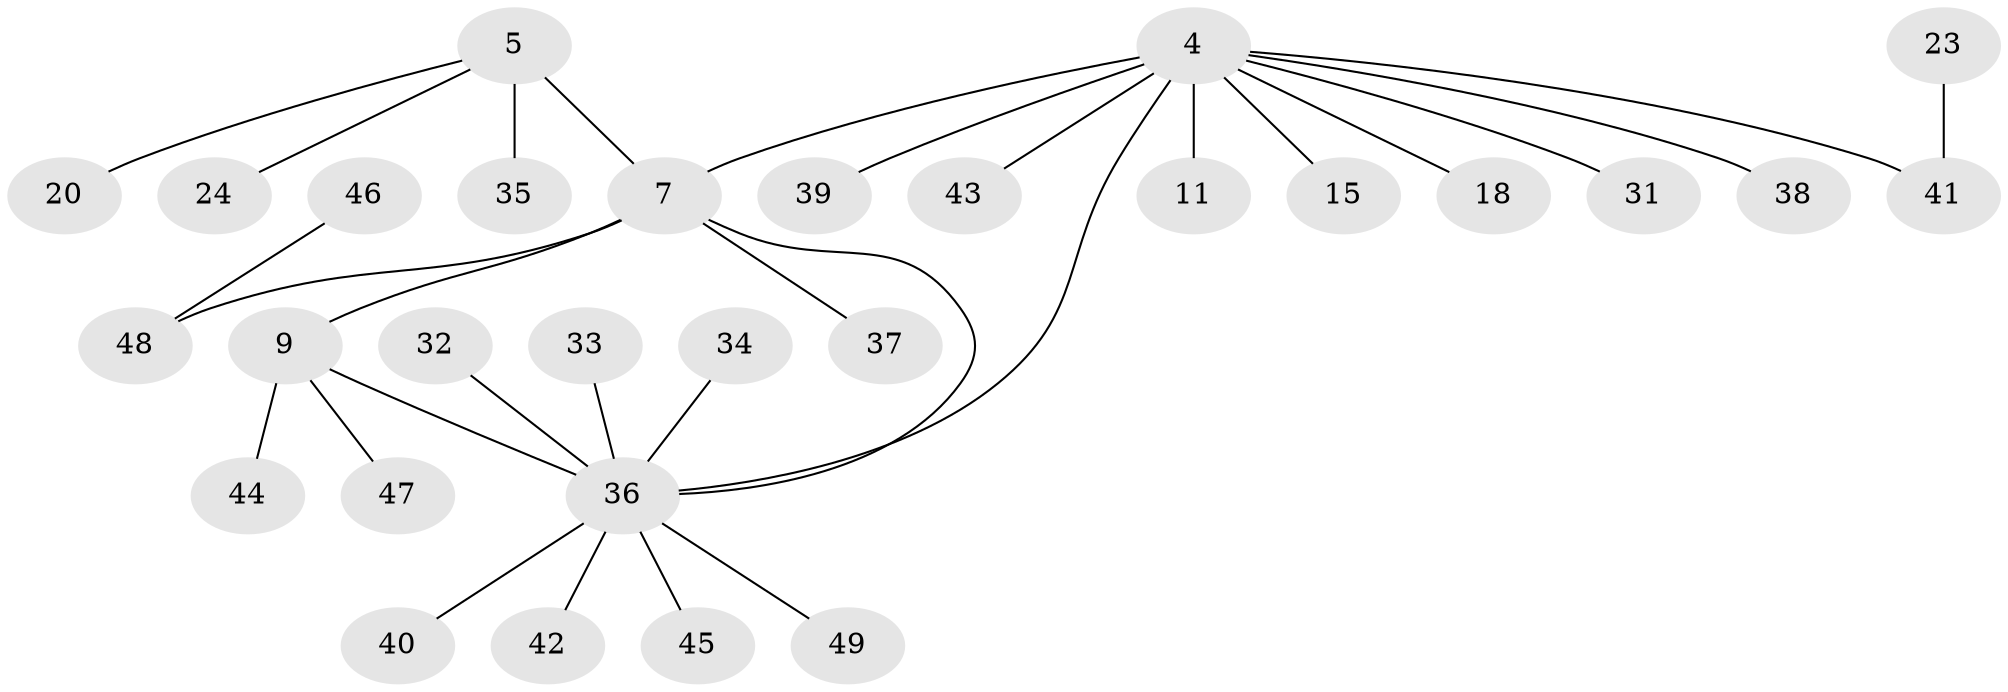 // original degree distribution, {3: 0.08163265306122448, 8: 0.02040816326530612, 4: 0.04081632653061224, 6: 0.08163265306122448, 5: 0.061224489795918366, 1: 0.5510204081632653, 2: 0.16326530612244897}
// Generated by graph-tools (version 1.1) at 2025/58/03/04/25 21:58:48]
// undirected, 29 vertices, 30 edges
graph export_dot {
graph [start="1"]
  node [color=gray90,style=filled];
  4 [super="+2"];
  5;
  7 [super="+6+3"];
  9;
  11;
  15 [super="+14"];
  18 [super="+12"];
  20;
  23;
  24;
  31;
  32 [super="+29"];
  33;
  34;
  35 [super="+13"];
  36 [super="+17+10+19+22+26+30"];
  37;
  38;
  39 [super="+28"];
  40;
  41 [super="+21"];
  42;
  43;
  44;
  45;
  46;
  47;
  48 [super="+16"];
  49;
  4 -- 38;
  4 -- 43;
  4 -- 7 [weight=3];
  4 -- 41 [weight=2];
  4 -- 11;
  4 -- 31;
  4 -- 36;
  4 -- 18;
  4 -- 15;
  4 -- 39;
  5 -- 20;
  5 -- 24;
  5 -- 7 [weight=2];
  5 -- 35;
  7 -- 37;
  7 -- 9 [weight=2];
  7 -- 48;
  7 -- 36;
  9 -- 44;
  9 -- 47;
  9 -- 36;
  23 -- 41;
  32 -- 36;
  33 -- 36;
  34 -- 36;
  36 -- 42;
  36 -- 40;
  36 -- 45;
  36 -- 49;
  46 -- 48;
}
